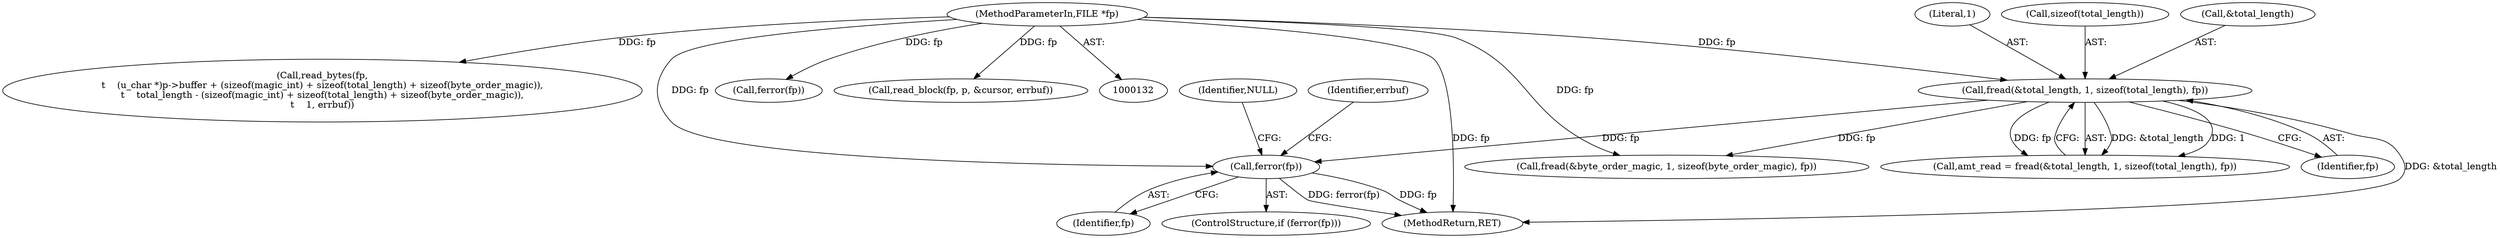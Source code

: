 digraph "0_libpcap_87d6bef033062f969e70fa40c43dfd945d5a20ab@pointer" {
"1000187" [label="(Call,ferror(fp))"];
"1000173" [label="(Call,fread(&total_length, 1, sizeof(total_length), fp))"];
"1000134" [label="(MethodParameterIn,FILE *fp)"];
"1000187" [label="(Call,ferror(fp))"];
"1000709" [label="(MethodReturn,RET)"];
"1000447" [label="(Call,read_bytes(fp,\n\t    (u_char *)p->buffer + (sizeof(magic_int) + sizeof(total_length) + sizeof(byte_order_magic)),\n\t    total_length - (sizeof(magic_int) + sizeof(total_length) + sizeof(byte_order_magic)),\n\t    1, errbuf))"];
"1000134" [label="(MethodParameterIn,FILE *fp)"];
"1000202" [label="(Identifier,NULL)"];
"1000205" [label="(Call,fread(&byte_order_magic, 1, sizeof(byte_order_magic), fp))"];
"1000176" [label="(Literal,1)"];
"1000219" [label="(Call,ferror(fp))"];
"1000549" [label="(Call,read_block(fp, p, &cursor, errbuf))"];
"1000188" [label="(Identifier,fp)"];
"1000191" [label="(Identifier,errbuf)"];
"1000186" [label="(ControlStructure,if (ferror(fp)))"];
"1000179" [label="(Identifier,fp)"];
"1000177" [label="(Call,sizeof(total_length))"];
"1000174" [label="(Call,&total_length)"];
"1000171" [label="(Call,amt_read = fread(&total_length, 1, sizeof(total_length), fp))"];
"1000173" [label="(Call,fread(&total_length, 1, sizeof(total_length), fp))"];
"1000187" -> "1000186"  [label="AST: "];
"1000187" -> "1000188"  [label="CFG: "];
"1000188" -> "1000187"  [label="AST: "];
"1000191" -> "1000187"  [label="CFG: "];
"1000202" -> "1000187"  [label="CFG: "];
"1000187" -> "1000709"  [label="DDG: fp"];
"1000187" -> "1000709"  [label="DDG: ferror(fp)"];
"1000173" -> "1000187"  [label="DDG: fp"];
"1000134" -> "1000187"  [label="DDG: fp"];
"1000173" -> "1000171"  [label="AST: "];
"1000173" -> "1000179"  [label="CFG: "];
"1000174" -> "1000173"  [label="AST: "];
"1000176" -> "1000173"  [label="AST: "];
"1000177" -> "1000173"  [label="AST: "];
"1000179" -> "1000173"  [label="AST: "];
"1000171" -> "1000173"  [label="CFG: "];
"1000173" -> "1000709"  [label="DDG: &total_length"];
"1000173" -> "1000171"  [label="DDG: &total_length"];
"1000173" -> "1000171"  [label="DDG: 1"];
"1000173" -> "1000171"  [label="DDG: fp"];
"1000134" -> "1000173"  [label="DDG: fp"];
"1000173" -> "1000205"  [label="DDG: fp"];
"1000134" -> "1000132"  [label="AST: "];
"1000134" -> "1000709"  [label="DDG: fp"];
"1000134" -> "1000205"  [label="DDG: fp"];
"1000134" -> "1000219"  [label="DDG: fp"];
"1000134" -> "1000447"  [label="DDG: fp"];
"1000134" -> "1000549"  [label="DDG: fp"];
}
